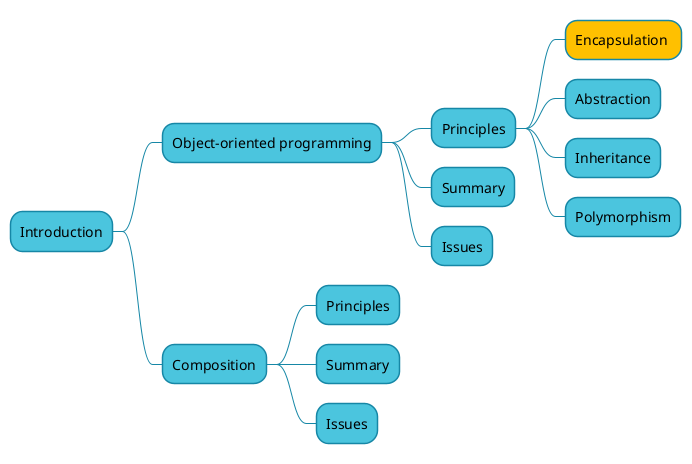 @startmindmap
<style>
mindmapDiagram {
    node {
        BackgroundColor #4bc5de
        LineColor #1687a6
    }
    .current {
      BackGroundColor #ffc000
    }
    arrow {
      LineColor #1687a6
    }
}
</style>
* Introduction
** Object-oriented programming
*** Principles
**** Encapsulation <<current>>
**** Abstraction
**** Inheritance
**** Polymorphism
*** Summary
*** Issues
** Composition
*** Principles
*** Summary
*** Issues
@endmindmap
